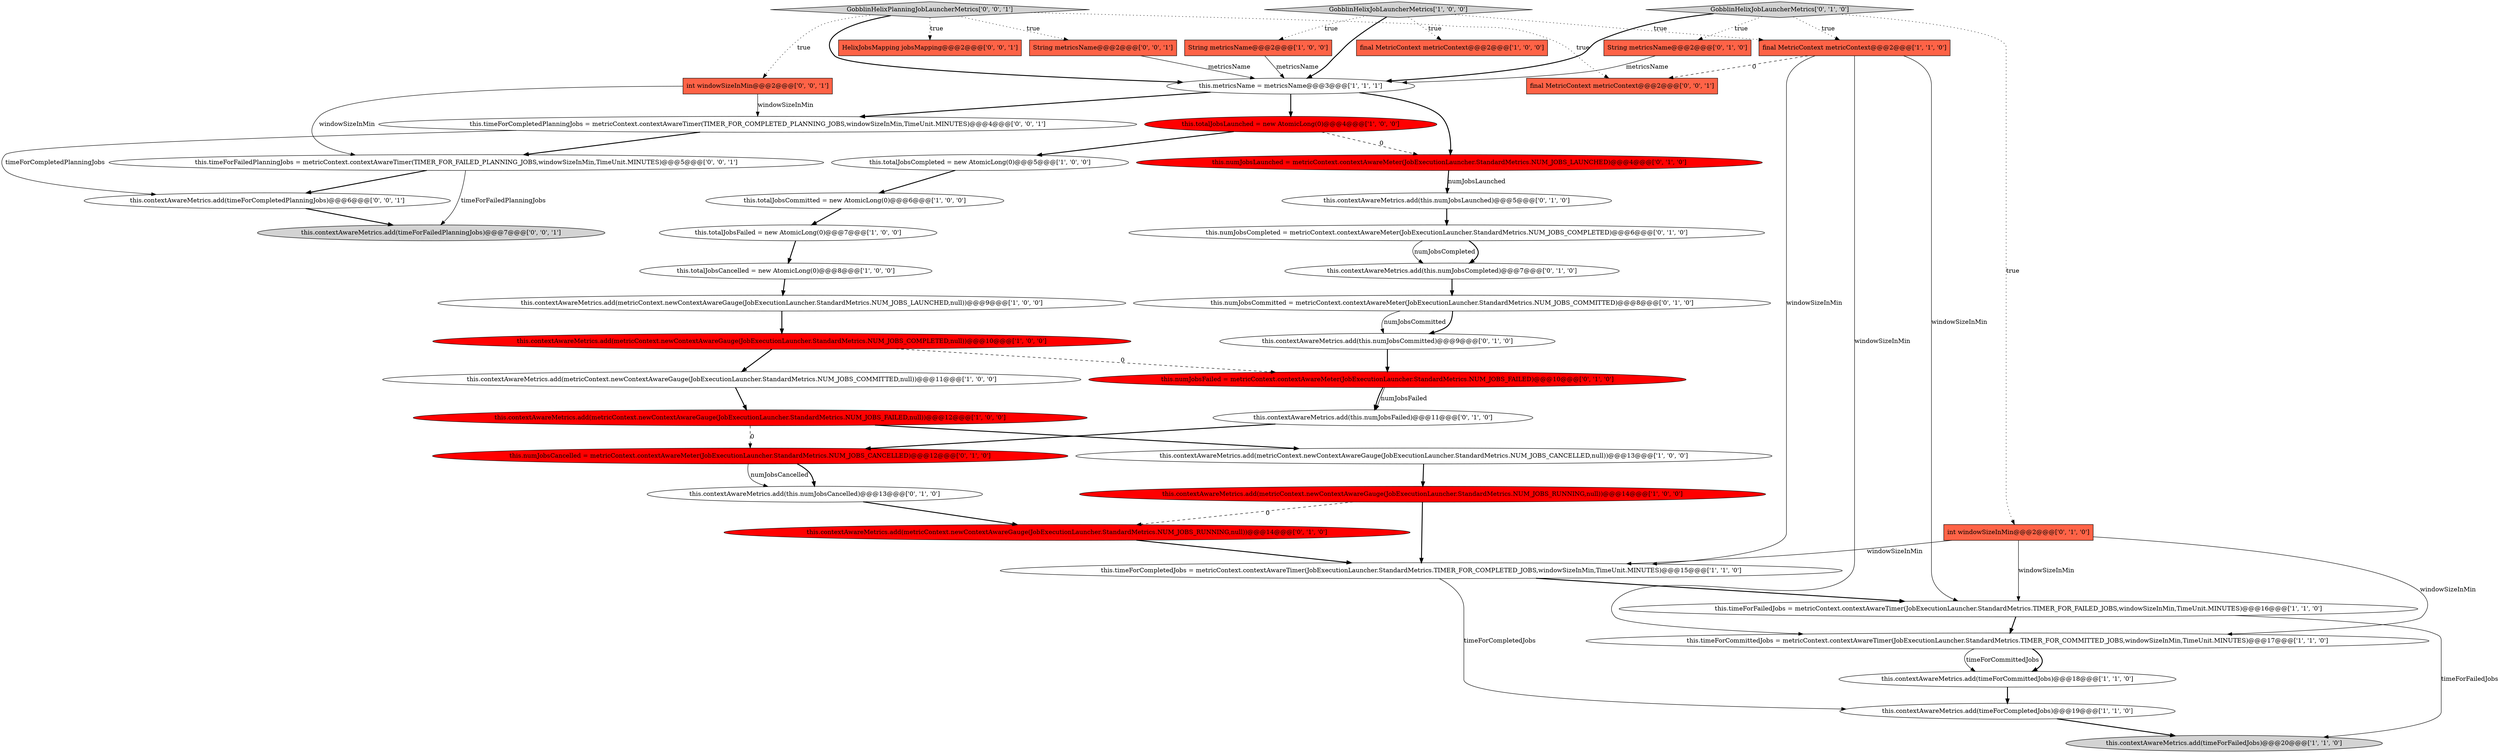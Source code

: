 digraph {
44 [style = filled, label = "this.contextAwareMetrics.add(timeForFailedPlanningJobs)@@@7@@@['0', '0', '1']", fillcolor = lightgray, shape = ellipse image = "AAA0AAABBB3BBB"];
27 [style = filled, label = "this.contextAwareMetrics.add(this.numJobsCancelled)@@@13@@@['0', '1', '0']", fillcolor = white, shape = ellipse image = "AAA0AAABBB2BBB"];
36 [style = filled, label = "GobblinHelixPlanningJobLauncherMetrics['0', '0', '1']", fillcolor = lightgray, shape = diamond image = "AAA0AAABBB3BBB"];
15 [style = filled, label = "this.contextAwareMetrics.add(timeForCompletedJobs)@@@19@@@['1', '1', '0']", fillcolor = white, shape = ellipse image = "AAA0AAABBB1BBB"];
22 [style = filled, label = "this.numJobsCompleted = metricContext.contextAwareMeter(JobExecutionLauncher.StandardMetrics.NUM_JOBS_COMPLETED)@@@6@@@['0', '1', '0']", fillcolor = white, shape = ellipse image = "AAA0AAABBB2BBB"];
17 [style = filled, label = "this.contextAwareMetrics.add(metricContext.newContextAwareGauge(JobExecutionLauncher.StandardMetrics.NUM_JOBS_FAILED,null))@@@12@@@['1', '0', '0']", fillcolor = red, shape = ellipse image = "AAA1AAABBB1BBB"];
39 [style = filled, label = "String metricsName@@@2@@@['0', '0', '1']", fillcolor = tomato, shape = box image = "AAA0AAABBB3BBB"];
43 [style = filled, label = "this.timeForCompletedPlanningJobs = metricContext.contextAwareTimer(TIMER_FOR_COMPLETED_PLANNING_JOBS,windowSizeInMin,TimeUnit.MINUTES)@@@4@@@['0', '0', '1']", fillcolor = white, shape = ellipse image = "AAA0AAABBB3BBB"];
4 [style = filled, label = "this.contextAwareMetrics.add(metricContext.newContextAwareGauge(JobExecutionLauncher.StandardMetrics.NUM_JOBS_RUNNING,null))@@@14@@@['1', '0', '0']", fillcolor = red, shape = ellipse image = "AAA1AAABBB1BBB"];
21 [style = filled, label = "GobblinHelixJobLauncherMetrics['1', '0', '0']", fillcolor = lightgray, shape = diamond image = "AAA0AAABBB1BBB"];
19 [style = filled, label = "this.contextAwareMetrics.add(metricContext.newContextAwareGauge(JobExecutionLauncher.StandardMetrics.NUM_JOBS_CANCELLED,null))@@@13@@@['1', '0', '0']", fillcolor = white, shape = ellipse image = "AAA0AAABBB1BBB"];
2 [style = filled, label = "final MetricContext metricContext@@@2@@@['1', '0', '0']", fillcolor = tomato, shape = box image = "AAA0AAABBB1BBB"];
38 [style = filled, label = "HelixJobsMapping jobsMapping@@@2@@@['0', '0', '1']", fillcolor = tomato, shape = box image = "AAA0AAABBB3BBB"];
32 [style = filled, label = "this.numJobsLaunched = metricContext.contextAwareMeter(JobExecutionLauncher.StandardMetrics.NUM_JOBS_LAUNCHED)@@@4@@@['0', '1', '0']", fillcolor = red, shape = ellipse image = "AAA1AAABBB2BBB"];
23 [style = filled, label = "this.numJobsCommitted = metricContext.contextAwareMeter(JobExecutionLauncher.StandardMetrics.NUM_JOBS_COMMITTED)@@@8@@@['0', '1', '0']", fillcolor = white, shape = ellipse image = "AAA0AAABBB2BBB"];
16 [style = filled, label = "this.contextAwareMetrics.add(timeForFailedJobs)@@@20@@@['1', '1', '0']", fillcolor = lightgray, shape = ellipse image = "AAA0AAABBB1BBB"];
0 [style = filled, label = "String metricsName@@@2@@@['1', '0', '0']", fillcolor = tomato, shape = box image = "AAA0AAABBB1BBB"];
20 [style = filled, label = "this.totalJobsLaunched = new AtomicLong(0)@@@4@@@['1', '0', '0']", fillcolor = red, shape = ellipse image = "AAA1AAABBB1BBB"];
33 [style = filled, label = "this.contextAwareMetrics.add(this.numJobsCompleted)@@@7@@@['0', '1', '0']", fillcolor = white, shape = ellipse image = "AAA0AAABBB2BBB"];
34 [style = filled, label = "this.numJobsFailed = metricContext.contextAwareMeter(JobExecutionLauncher.StandardMetrics.NUM_JOBS_FAILED)@@@10@@@['0', '1', '0']", fillcolor = red, shape = ellipse image = "AAA1AAABBB2BBB"];
5 [style = filled, label = "this.timeForFailedJobs = metricContext.contextAwareTimer(JobExecutionLauncher.StandardMetrics.TIMER_FOR_FAILED_JOBS,windowSizeInMin,TimeUnit.MINUTES)@@@16@@@['1', '1', '0']", fillcolor = white, shape = ellipse image = "AAA0AAABBB1BBB"];
13 [style = filled, label = "this.timeForCompletedJobs = metricContext.contextAwareTimer(JobExecutionLauncher.StandardMetrics.TIMER_FOR_COMPLETED_JOBS,windowSizeInMin,TimeUnit.MINUTES)@@@15@@@['1', '1', '0']", fillcolor = white, shape = ellipse image = "AAA0AAABBB1BBB"];
42 [style = filled, label = "final MetricContext metricContext@@@2@@@['0', '0', '1']", fillcolor = tomato, shape = box image = "AAA0AAABBB3BBB"];
3 [style = filled, label = "final MetricContext metricContext@@@2@@@['1', '1', '0']", fillcolor = tomato, shape = box image = "AAA0AAABBB1BBB"];
24 [style = filled, label = "this.contextAwareMetrics.add(this.numJobsFailed)@@@11@@@['0', '1', '0']", fillcolor = white, shape = ellipse image = "AAA0AAABBB2BBB"];
26 [style = filled, label = "String metricsName@@@2@@@['0', '1', '0']", fillcolor = tomato, shape = box image = "AAA0AAABBB2BBB"];
18 [style = filled, label = "this.totalJobsCompleted = new AtomicLong(0)@@@5@@@['1', '0', '0']", fillcolor = white, shape = ellipse image = "AAA0AAABBB1BBB"];
8 [style = filled, label = "this.totalJobsFailed = new AtomicLong(0)@@@7@@@['1', '0', '0']", fillcolor = white, shape = ellipse image = "AAA0AAABBB1BBB"];
29 [style = filled, label = "this.contextAwareMetrics.add(this.numJobsLaunched)@@@5@@@['0', '1', '0']", fillcolor = white, shape = ellipse image = "AAA0AAABBB2BBB"];
30 [style = filled, label = "this.contextAwareMetrics.add(this.numJobsCommitted)@@@9@@@['0', '1', '0']", fillcolor = white, shape = ellipse image = "AAA0AAABBB2BBB"];
40 [style = filled, label = "this.contextAwareMetrics.add(timeForCompletedPlanningJobs)@@@6@@@['0', '0', '1']", fillcolor = white, shape = ellipse image = "AAA0AAABBB3BBB"];
10 [style = filled, label = "this.timeForCommittedJobs = metricContext.contextAwareTimer(JobExecutionLauncher.StandardMetrics.TIMER_FOR_COMMITTED_JOBS,windowSizeInMin,TimeUnit.MINUTES)@@@17@@@['1', '1', '0']", fillcolor = white, shape = ellipse image = "AAA0AAABBB1BBB"];
41 [style = filled, label = "this.timeForFailedPlanningJobs = metricContext.contextAwareTimer(TIMER_FOR_FAILED_PLANNING_JOBS,windowSizeInMin,TimeUnit.MINUTES)@@@5@@@['0', '0', '1']", fillcolor = white, shape = ellipse image = "AAA0AAABBB3BBB"];
1 [style = filled, label = "this.metricsName = metricsName@@@3@@@['1', '1', '1']", fillcolor = white, shape = ellipse image = "AAA0AAABBB1BBB"];
11 [style = filled, label = "this.contextAwareMetrics.add(metricContext.newContextAwareGauge(JobExecutionLauncher.StandardMetrics.NUM_JOBS_COMPLETED,null))@@@10@@@['1', '0', '0']", fillcolor = red, shape = ellipse image = "AAA1AAABBB1BBB"];
25 [style = filled, label = "int windowSizeInMin@@@2@@@['0', '1', '0']", fillcolor = tomato, shape = box image = "AAA0AAABBB2BBB"];
37 [style = filled, label = "int windowSizeInMin@@@2@@@['0', '0', '1']", fillcolor = tomato, shape = box image = "AAA0AAABBB3BBB"];
6 [style = filled, label = "this.totalJobsCommitted = new AtomicLong(0)@@@6@@@['1', '0', '0']", fillcolor = white, shape = ellipse image = "AAA0AAABBB1BBB"];
9 [style = filled, label = "this.contextAwareMetrics.add(timeForCommittedJobs)@@@18@@@['1', '1', '0']", fillcolor = white, shape = ellipse image = "AAA0AAABBB1BBB"];
7 [style = filled, label = "this.contextAwareMetrics.add(metricContext.newContextAwareGauge(JobExecutionLauncher.StandardMetrics.NUM_JOBS_LAUNCHED,null))@@@9@@@['1', '0', '0']", fillcolor = white, shape = ellipse image = "AAA0AAABBB1BBB"];
31 [style = filled, label = "GobblinHelixJobLauncherMetrics['0', '1', '0']", fillcolor = lightgray, shape = diamond image = "AAA0AAABBB2BBB"];
28 [style = filled, label = "this.numJobsCancelled = metricContext.contextAwareMeter(JobExecutionLauncher.StandardMetrics.NUM_JOBS_CANCELLED)@@@12@@@['0', '1', '0']", fillcolor = red, shape = ellipse image = "AAA1AAABBB2BBB"];
35 [style = filled, label = "this.contextAwareMetrics.add(metricContext.newContextAwareGauge(JobExecutionLauncher.StandardMetrics.NUM_JOBS_RUNNING,null))@@@14@@@['0', '1', '0']", fillcolor = red, shape = ellipse image = "AAA1AAABBB2BBB"];
12 [style = filled, label = "this.totalJobsCancelled = new AtomicLong(0)@@@8@@@['1', '0', '0']", fillcolor = white, shape = ellipse image = "AAA0AAABBB1BBB"];
14 [style = filled, label = "this.contextAwareMetrics.add(metricContext.newContextAwareGauge(JobExecutionLauncher.StandardMetrics.NUM_JOBS_COMMITTED,null))@@@11@@@['1', '0', '0']", fillcolor = white, shape = ellipse image = "AAA0AAABBB1BBB"];
5->10 [style = bold, label=""];
24->28 [style = bold, label=""];
31->25 [style = dotted, label="true"];
22->33 [style = bold, label=""];
3->13 [style = solid, label="windowSizeInMin"];
7->11 [style = bold, label=""];
23->30 [style = bold, label=""];
43->40 [style = solid, label="timeForCompletedPlanningJobs"];
11->14 [style = bold, label=""];
11->34 [style = dashed, label="0"];
1->43 [style = bold, label=""];
21->0 [style = dotted, label="true"];
26->1 [style = solid, label="metricsName"];
4->13 [style = bold, label=""];
32->29 [style = solid, label="numJobsLaunched"];
23->30 [style = solid, label="numJobsCommitted"];
1->20 [style = bold, label=""];
21->2 [style = dotted, label="true"];
25->13 [style = solid, label="windowSizeInMin"];
14->17 [style = bold, label=""];
3->10 [style = solid, label="windowSizeInMin"];
30->34 [style = bold, label=""];
31->1 [style = bold, label=""];
25->10 [style = solid, label="windowSizeInMin"];
34->24 [style = solid, label="numJobsFailed"];
37->41 [style = solid, label="windowSizeInMin"];
36->42 [style = dotted, label="true"];
15->16 [style = bold, label=""];
36->38 [style = dotted, label="true"];
17->19 [style = bold, label=""];
12->7 [style = bold, label=""];
27->35 [style = bold, label=""];
36->1 [style = bold, label=""];
36->37 [style = dotted, label="true"];
33->23 [style = bold, label=""];
32->29 [style = bold, label=""];
20->18 [style = bold, label=""];
17->28 [style = dashed, label="0"];
34->24 [style = bold, label=""];
36->39 [style = dotted, label="true"];
25->5 [style = solid, label="windowSizeInMin"];
41->40 [style = bold, label=""];
18->6 [style = bold, label=""];
31->26 [style = dotted, label="true"];
5->16 [style = solid, label="timeForFailedJobs"];
28->27 [style = solid, label="numJobsCancelled"];
41->44 [style = solid, label="timeForFailedPlanningJobs"];
9->15 [style = bold, label=""];
40->44 [style = bold, label=""];
13->15 [style = solid, label="timeForCompletedJobs"];
6->8 [style = bold, label=""];
21->1 [style = bold, label=""];
21->3 [style = dotted, label="true"];
13->5 [style = bold, label=""];
1->32 [style = bold, label=""];
43->41 [style = bold, label=""];
0->1 [style = solid, label="metricsName"];
10->9 [style = bold, label=""];
20->32 [style = dashed, label="0"];
19->4 [style = bold, label=""];
39->1 [style = solid, label="metricsName"];
29->22 [style = bold, label=""];
28->27 [style = bold, label=""];
31->3 [style = dotted, label="true"];
35->13 [style = bold, label=""];
8->12 [style = bold, label=""];
3->42 [style = dashed, label="0"];
4->35 [style = dashed, label="0"];
3->5 [style = solid, label="windowSizeInMin"];
10->9 [style = solid, label="timeForCommittedJobs"];
22->33 [style = solid, label="numJobsCompleted"];
37->43 [style = solid, label="windowSizeInMin"];
}
